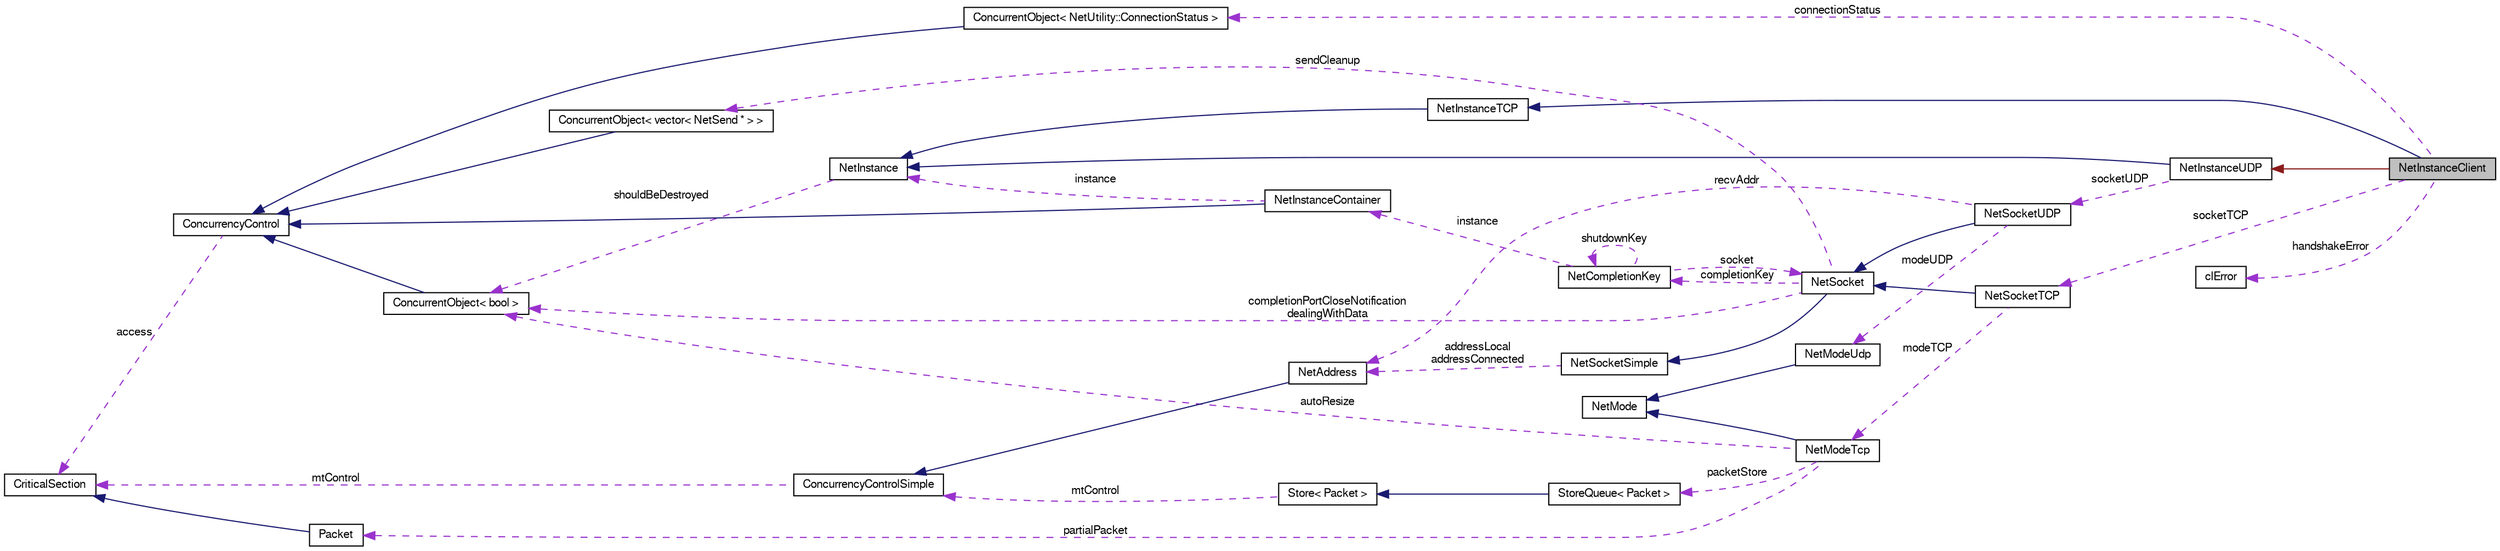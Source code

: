 digraph G
{
  edge [fontname="FreeSans",fontsize="10",labelfontname="FreeSans",labelfontsize="10"];
  node [fontname="FreeSans",fontsize="10",shape=record];
  rankdir=LR;
  Node1 [label="NetInstanceClient",height=0.2,width=0.4,color="black", fillcolor="grey75", style="filled" fontcolor="black"];
  Node2 -> Node1 [dir=back,color="midnightblue",fontsize="10",style="solid",fontname="FreeSans"];
  Node2 [label="NetInstanceTCP",height=0.2,width=0.4,color="black", fillcolor="white", style="filled",URL="$class_net_instance_t_c_p.html",tooltip="TCP instance class responsible for managing all TCP operations on at an instance level."];
  Node3 -> Node2 [dir=back,color="midnightblue",fontsize="10",style="solid",fontname="FreeSans"];
  Node3 [label="NetInstance",height=0.2,width=0.4,color="black", fillcolor="white", style="filled",URL="$class_net_instance.html",tooltip="Core instance class responsible for the core structure of a networking instance."];
  Node4 -> Node3 [dir=back,color="darkorchid3",fontsize="10",style="dashed",label="shouldBeDestroyed",fontname="FreeSans"];
  Node4 [label="ConcurrentObject\< bool \>",height=0.2,width=0.4,color="black", fillcolor="white", style="filled",URL="$class_concurrent_object.html"];
  Node5 -> Node4 [dir=back,color="midnightblue",fontsize="10",style="solid",fontname="FreeSans"];
  Node5 [label="ConcurrencyControl",height=0.2,width=0.4,color="black", fillcolor="white", style="filled",URL="$class_concurrency_control.html",tooltip="Advanced concurrency control object."];
  Node6 -> Node5 [dir=back,color="darkorchid3",fontsize="10",style="dashed",label="access",fontname="FreeSans"];
  Node6 [label="CriticalSection",height=0.2,width=0.4,color="black", fillcolor="white", style="filled",URL="$class_critical_section.html",tooltip="Critical section class with Enter and Leave methods."];
  Node7 -> Node1 [dir=back,color="firebrick4",fontsize="10",style="solid",fontname="FreeSans"];
  Node7 [label="NetInstanceUDP",height=0.2,width=0.4,color="black", fillcolor="white", style="filled",URL="$class_net_instance_u_d_p.html",tooltip="UDP instance class responsible for managing all UDP operations on at an instance level."];
  Node3 -> Node7 [dir=back,color="midnightblue",fontsize="10",style="solid",fontname="FreeSans"];
  Node8 -> Node7 [dir=back,color="darkorchid3",fontsize="10",style="dashed",label="socketUDP",fontname="FreeSans"];
  Node8 [label="NetSocketUDP",height=0.2,width=0.4,color="black", fillcolor="white", style="filled",URL="$class_net_socket_u_d_p.html",tooltip="Socket used for UDP data transfer."];
  Node9 -> Node8 [dir=back,color="midnightblue",fontsize="10",style="solid",fontname="FreeSans"];
  Node9 [label="NetSocket",height=0.2,width=0.4,color="black", fillcolor="white", style="filled",URL="$class_net_socket.html",tooltip="Socket class providing more advanced functionality common to all protocols."];
  Node10 -> Node9 [dir=back,color="midnightblue",fontsize="10",style="solid",fontname="FreeSans"];
  Node10 [label="NetSocketSimple",height=0.2,width=0.4,color="black", fillcolor="white", style="filled",URL="$class_net_socket_simple.html",tooltip="simple socket with basic functionality"];
  Node11 -> Node10 [dir=back,color="darkorchid3",fontsize="10",style="dashed",label="addressLocal\naddressConnected",fontname="FreeSans"];
  Node11 [label="NetAddress",height=0.2,width=0.4,color="black", fillcolor="white", style="filled",URL="$class_net_address.html",tooltip="Stores a single address with IP and port."];
  Node12 -> Node11 [dir=back,color="midnightblue",fontsize="10",style="solid",fontname="FreeSans"];
  Node12 [label="ConcurrencyControlSimple",height=0.2,width=0.4,color="black", fillcolor="white", style="filled",URL="$class_concurrency_control_simple.html",tooltip="simple version of ConcurrencyControl class which avoids the need for threadID parameters"];
  Node6 -> Node12 [dir=back,color="darkorchid3",fontsize="10",style="dashed",label="mtControl",fontname="FreeSans"];
  Node13 -> Node9 [dir=back,color="darkorchid3",fontsize="10",style="dashed",label="sendCleanup",fontname="FreeSans"];
  Node13 [label="ConcurrentObject\< vector\< NetSend * \> \>",height=0.2,width=0.4,color="black", fillcolor="white", style="filled",URL="$class_concurrent_object.html"];
  Node5 -> Node13 [dir=back,color="midnightblue",fontsize="10",style="solid",fontname="FreeSans"];
  Node14 -> Node9 [dir=back,color="darkorchid3",fontsize="10",style="dashed",label="completionKey",fontname="FreeSans"];
  Node14 [label="NetCompletionKey",height=0.2,width=0.4,color="black", fillcolor="white", style="filled",URL="$class_net_completion_key.html",tooltip="Completion key used by the completion port to identify instances, sockets and other objects..."];
  Node15 -> Node14 [dir=back,color="darkorchid3",fontsize="10",style="dashed",label="instance",fontname="FreeSans"];
  Node15 [label="NetInstanceContainer",height=0.2,width=0.4,color="black", fillcolor="white", style="filled",URL="$class_net_instance_container.html",tooltip="Stores instances, allowing safe shutdown of instance."];
  Node5 -> Node15 [dir=back,color="midnightblue",fontsize="10",style="solid",fontname="FreeSans"];
  Node3 -> Node15 [dir=back,color="darkorchid3",fontsize="10",style="dashed",label="instance",fontname="FreeSans"];
  Node9 -> Node14 [dir=back,color="darkorchid3",fontsize="10",style="dashed",label="socket",fontname="FreeSans"];
  Node14 -> Node14 [dir=back,color="darkorchid3",fontsize="10",style="dashed",label="shutdownKey",fontname="FreeSans"];
  Node4 -> Node9 [dir=back,color="darkorchid3",fontsize="10",style="dashed",label="completionPortCloseNotification\ndealingWithData",fontname="FreeSans"];
  Node11 -> Node8 [dir=back,color="darkorchid3",fontsize="10",style="dashed",label="recvAddr",fontname="FreeSans"];
  Node16 -> Node8 [dir=back,color="darkorchid3",fontsize="10",style="dashed",label="modeUDP",fontname="FreeSans"];
  Node16 [label="NetModeUdp",height=0.2,width=0.4,color="black", fillcolor="white", style="filled",URL="$class_net_mode_udp.html",tooltip="UDP protocol class, provides a base for extensions to the protocol by UDP mode classes."];
  Node17 -> Node16 [dir=back,color="midnightblue",fontsize="10",style="solid",fontname="FreeSans"];
  Node17 [label="NetMode",height=0.2,width=0.4,color="black", fillcolor="white", style="filled",URL="$class_net_mode.html",tooltip="Protocol interface inherited by protocol objects such as NetModeUdp and NetModeTcp."];
  Node18 -> Node1 [dir=back,color="darkorchid3",fontsize="10",style="dashed",label="handshakeError",fontname="FreeSans"];
  Node18 [label="clError",height=0.2,width=0.4,color="black", fillcolor="white", style="filled",URL="$structcl_error.html"];
  Node19 -> Node1 [dir=back,color="darkorchid3",fontsize="10",style="dashed",label="socketTCP",fontname="FreeSans"];
  Node19 [label="NetSocketTCP",height=0.2,width=0.4,color="black", fillcolor="white", style="filled",URL="$class_net_socket_t_c_p.html",tooltip="Socket used for TCP data transfer."];
  Node9 -> Node19 [dir=back,color="midnightblue",fontsize="10",style="solid",fontname="FreeSans"];
  Node20 -> Node19 [dir=back,color="darkorchid3",fontsize="10",style="dashed",label="modeTCP",fontname="FreeSans"];
  Node20 [label="NetModeTcp",height=0.2,width=0.4,color="black", fillcolor="white", style="filled",URL="$class_net_mode_tcp.html",tooltip="TCP protocol class, provides a base for extensions to the protocol by TCP mode classes."];
  Node17 -> Node20 [dir=back,color="midnightblue",fontsize="10",style="solid",fontname="FreeSans"];
  Node21 -> Node20 [dir=back,color="darkorchid3",fontsize="10",style="dashed",label="partialPacket",fontname="FreeSans"];
  Node21 [label="Packet",height=0.2,width=0.4,color="black", fillcolor="white", style="filled",URL="$class_packet.html",tooltip="Efficiently and safely stores and manipulates data."];
  Node6 -> Node21 [dir=back,color="midnightblue",fontsize="10",style="solid",fontname="FreeSans"];
  Node22 -> Node20 [dir=back,color="darkorchid3",fontsize="10",style="dashed",label="packetStore",fontname="FreeSans"];
  Node22 [label="StoreQueue\< Packet \>",height=0.2,width=0.4,color="black", fillcolor="white", style="filled",URL="$class_store_queue.html"];
  Node23 -> Node22 [dir=back,color="midnightblue",fontsize="10",style="solid",fontname="FreeSans"];
  Node23 [label="Store\< Packet \>",height=0.2,width=0.4,color="black", fillcolor="white", style="filled",URL="$class_store.html"];
  Node12 -> Node23 [dir=back,color="darkorchid3",fontsize="10",style="dashed",label="mtControl",fontname="FreeSans"];
  Node4 -> Node20 [dir=back,color="darkorchid3",fontsize="10",style="dashed",label="autoResize",fontname="FreeSans"];
  Node24 -> Node1 [dir=back,color="darkorchid3",fontsize="10",style="dashed",label="connectionStatus",fontname="FreeSans"];
  Node24 [label="ConcurrentObject\< NetUtility::ConnectionStatus \>",height=0.2,width=0.4,color="black", fillcolor="white", style="filled",URL="$class_concurrent_object.html"];
  Node5 -> Node24 [dir=back,color="midnightblue",fontsize="10",style="solid",fontname="FreeSans"];
}
